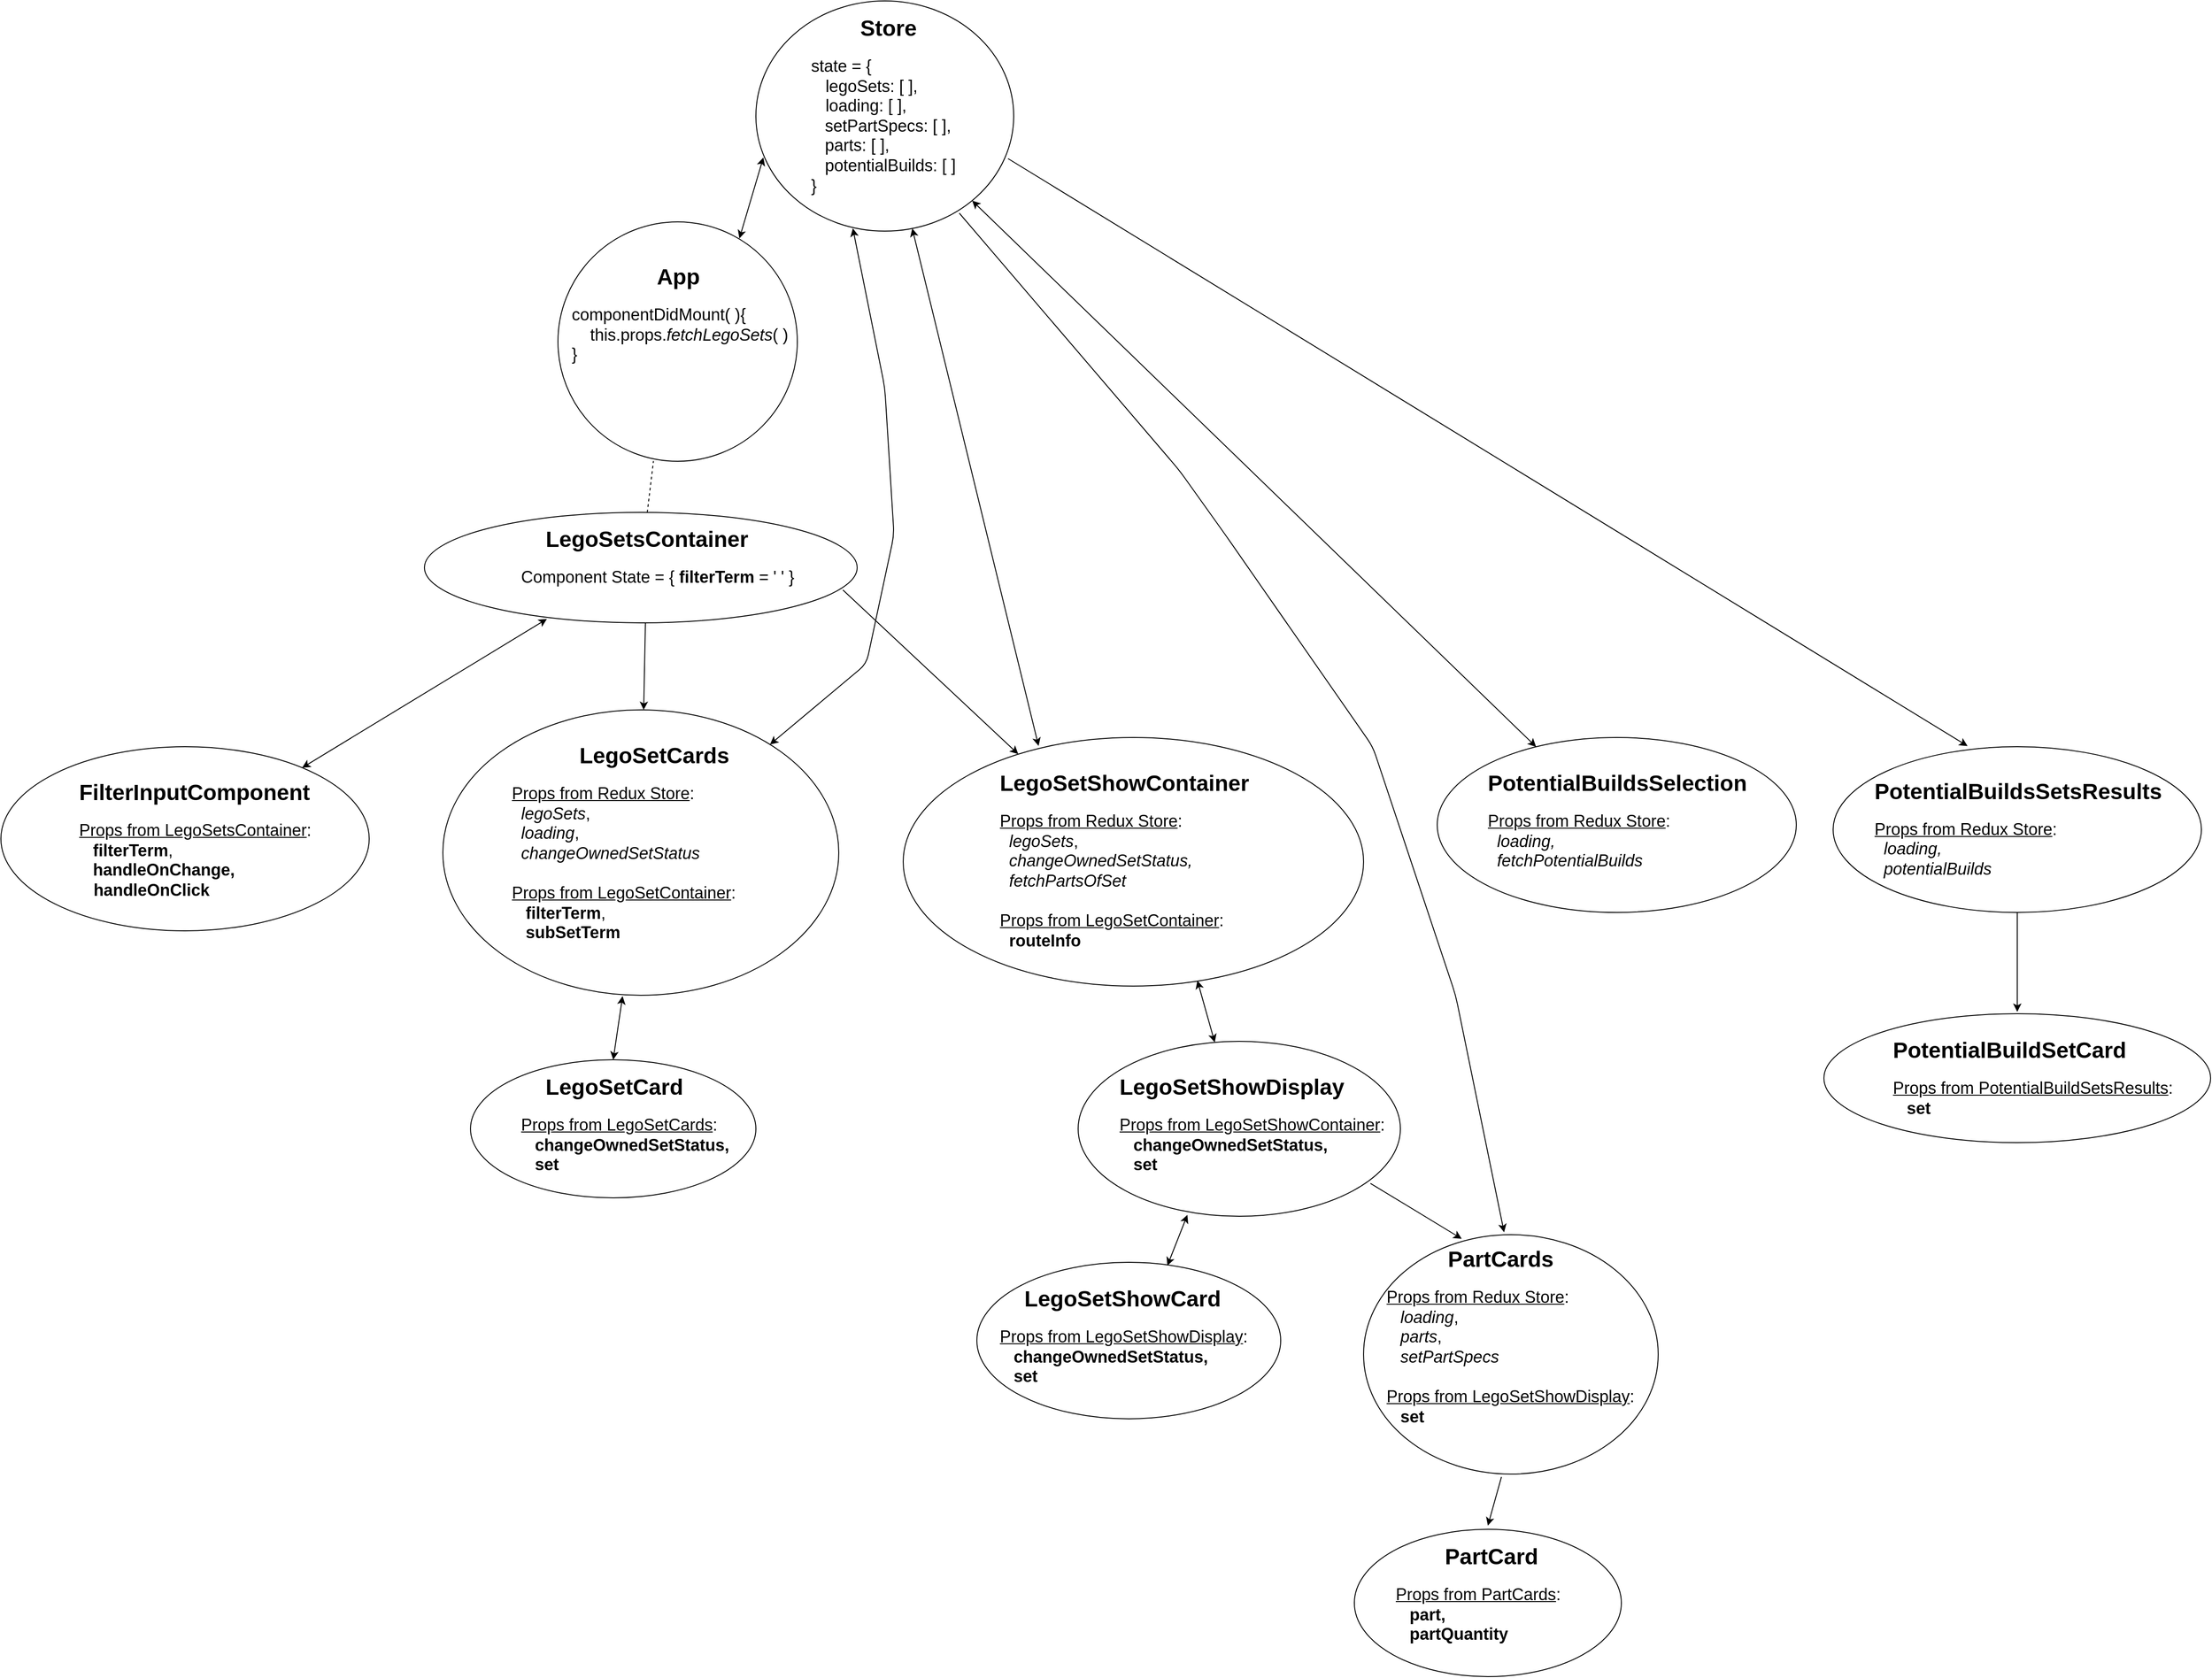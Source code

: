 <mxfile>
    <diagram id="YLBKpWUhR1QM-lBdZ5C1" name="Page-1">
        <mxGraphModel dx="1416" dy="224" grid="1" gridSize="10" guides="1" tooltips="1" connect="1" arrows="1" fold="1" page="1" pageScale="1" pageWidth="850" pageHeight="1100" math="0" shadow="0">
            <root>
                <mxCell id="0"/>
                <mxCell id="1" parent="0"/>
                <mxCell id="16" value="" style="ellipse;whiteSpace=wrap;html=1;" parent="1" vertex="1">
                    <mxGeometry x="550" y="10" width="280" height="250" as="geometry"/>
                </mxCell>
                <mxCell id="17" value="&lt;h1&gt;&amp;nbsp; &amp;nbsp; &amp;nbsp; &amp;nbsp; Store&lt;/h1&gt;&lt;div&gt;&lt;font&gt;&lt;font style=&quot;font-size: 18px&quot;&gt;&lt;span style=&quot;text-align: center&quot;&gt;state =&amp;nbsp;&lt;/span&gt;&lt;span style=&quot;text-align: center&quot;&gt;{&lt;/span&gt;&lt;br style=&quot;text-align: center&quot;&gt;&lt;/font&gt;&lt;span style=&quot;text-align: center ; font-size: 14px&quot;&gt;&amp;nbsp; &amp;nbsp;&amp;nbsp;&lt;/span&gt;&lt;span style=&quot;text-align: center&quot;&gt;&lt;font style=&quot;font-size: 18px&quot;&gt;legoSets: [ ],&lt;/font&gt;&lt;/span&gt;&lt;br style=&quot;text-align: center&quot;&gt;&lt;span style=&quot;text-align: center ; font-size: 14px&quot;&gt;&amp;nbsp; &amp;nbsp;&amp;nbsp;&lt;/span&gt;&lt;span style=&quot;text-align: center&quot;&gt;&lt;font style=&quot;font-size: 18px&quot;&gt;loading: [ ],&lt;/font&gt;&lt;/span&gt;&lt;br style=&quot;text-align: center&quot;&gt;&lt;font style=&quot;font-size: 18px&quot;&gt;&lt;span style=&quot;text-align: center&quot;&gt;&amp;nbsp; &amp;nbsp;setPartSpecs: [ ],&lt;/span&gt;&lt;br style=&quot;text-align: center&quot;&gt;&lt;/font&gt;&lt;font style=&quot;font-size: 18px&quot;&gt;&lt;span style=&quot;text-align: center&quot;&gt;&amp;nbsp; &amp;nbsp;parts: [ ],&lt;/span&gt;&lt;br style=&quot;text-align: center&quot;&gt;&lt;/font&gt;&lt;font style=&quot;font-size: 18px&quot;&gt;&lt;span style=&quot;text-align: center&quot;&gt;&amp;nbsp; &amp;nbsp;potentialBuilds: [ ]&lt;/span&gt;&lt;br style=&quot;text-align: center&quot;&gt;&lt;/font&gt;&lt;span style=&quot;text-align: center&quot;&gt;&lt;font style=&quot;font-size: 18px&quot;&gt;}&lt;/font&gt;&lt;/span&gt;&lt;/font&gt;&lt;br&gt;&lt;/div&gt;" style="text;html=1;strokeColor=none;fillColor=none;spacing=5;spacingTop=-20;whiteSpace=wrap;overflow=hidden;rounded=0;" parent="1" vertex="1">
                    <mxGeometry x="605" y="20" width="190" height="210" as="geometry"/>
                </mxCell>
                <mxCell id="18" value="" style="ellipse;whiteSpace=wrap;html=1;" parent="1" vertex="1">
                    <mxGeometry x="190" y="565.46" width="470" height="120" as="geometry"/>
                </mxCell>
                <mxCell id="19" value="&lt;h1&gt;&amp;nbsp; &amp;nbsp; &amp;nbsp; &amp;nbsp; &amp;nbsp; &amp;nbsp; &amp;nbsp; &amp;nbsp; &amp;nbsp; &amp;nbsp;LegoSetsContainer&lt;/h1&gt;&lt;div&gt;&amp;nbsp; &amp;nbsp; &amp;nbsp; &amp;nbsp; &amp;nbsp; &amp;nbsp; &amp;nbsp; &amp;nbsp; &amp;nbsp; &amp;nbsp; &amp;nbsp; &amp;nbsp; &amp;nbsp; &amp;nbsp; &amp;nbsp; &lt;font style=&quot;font-size: 18px&quot;&gt;Component S&lt;font&gt;tate = {&amp;nbsp;&lt;/font&gt;&lt;span&gt;&lt;b&gt;filterTerm&lt;/b&gt;&lt;/span&gt;&lt;span&gt; = ' '&amp;nbsp;&lt;/span&gt;&lt;span&gt;}&lt;/span&gt;&lt;/font&gt;&lt;/div&gt;" style="text;html=1;strokeColor=none;fillColor=none;spacing=5;spacingTop=-20;whiteSpace=wrap;overflow=hidden;rounded=0;" parent="1" vertex="1">
                    <mxGeometry x="190" y="575.46" width="460" height="80" as="geometry"/>
                </mxCell>
                <mxCell id="21" value="" style="endArrow=none;dashed=1;html=1;entryX=0.399;entryY=0.999;entryDx=0;entryDy=0;entryPerimeter=0;" parent="1" source="18" target="25" edge="1">
                    <mxGeometry width="50" height="50" relative="1" as="geometry">
                        <mxPoint x="490" y="584.46" as="sourcePoint"/>
                        <mxPoint x="416.64" y="530" as="targetPoint"/>
                    </mxGeometry>
                </mxCell>
                <mxCell id="22" value="" style="ellipse;whiteSpace=wrap;html=1;" parent="1" vertex="1">
                    <mxGeometry x="-270" y="820" width="400" height="200" as="geometry"/>
                </mxCell>
                <mxCell id="23" value="&lt;h1&gt;FilterInputComponent&lt;/h1&gt;&lt;div&gt;&lt;div&gt;&lt;font style=&quot;font-size: 18px&quot;&gt;&lt;u&gt;Props from LegoSetsContainer&lt;/u&gt;:&lt;br&gt;&lt;/font&gt;&lt;/div&gt;&lt;div&gt;&lt;font style=&quot;font-size: 18px&quot;&gt;&lt;i&gt;&amp;nbsp; &amp;nbsp;&lt;/i&gt;&lt;b&gt;filterTerm&lt;/b&gt;,&amp;nbsp;&lt;/font&gt;&lt;/div&gt;&lt;div&gt;&lt;font style=&quot;font-size: 18px&quot;&gt;&lt;i&gt;&amp;nbsp; &amp;nbsp;&lt;/i&gt;&lt;/font&gt;&lt;span&gt;&lt;b&gt;&lt;font style=&quot;font-size: 18px&quot;&gt;handleOnChange&lt;/font&gt;&lt;/b&gt;&lt;/span&gt;&lt;span&gt;&lt;b&gt;&lt;font style=&quot;font-size: 18px&quot;&gt;,&lt;/font&gt;&lt;/b&gt;&lt;span style=&quot;font-size: 14px&quot;&gt;&amp;nbsp;&lt;/span&gt;&lt;/span&gt;&lt;/div&gt;&lt;/div&gt;&lt;div&gt;&lt;span&gt;&lt;span style=&quot;font-size: 14px&quot;&gt;&amp;nbsp; &amp;nbsp;&amp;nbsp;&lt;/span&gt;&lt;font style=&quot;font-size: 18px&quot;&gt;&lt;b&gt;handleOnClick&lt;/b&gt;&lt;/font&gt;&lt;/span&gt;&lt;/div&gt;" style="text;html=1;strokeColor=none;fillColor=none;spacing=5;spacingTop=-20;whiteSpace=wrap;overflow=hidden;rounded=0;" parent="1" vertex="1">
                    <mxGeometry x="-190" y="850" width="280" height="150" as="geometry"/>
                </mxCell>
                <mxCell id="24" value="" style="endArrow=classic;startArrow=classic;html=1;entryX=0.283;entryY=0.965;entryDx=0;entryDy=0;entryPerimeter=0;" parent="1" source="22" target="18" edge="1">
                    <mxGeometry width="50" height="50" relative="1" as="geometry">
                        <mxPoint x="720" y="680" as="sourcePoint"/>
                        <mxPoint x="610" y="690" as="targetPoint"/>
                    </mxGeometry>
                </mxCell>
                <mxCell id="25" value="" style="ellipse;whiteSpace=wrap;html=1;aspect=fixed;" parent="1" vertex="1">
                    <mxGeometry x="335" y="250" width="260" height="260" as="geometry"/>
                </mxCell>
                <mxCell id="26" value="&lt;h1&gt;&amp;nbsp; &amp;nbsp; &amp;nbsp; &amp;nbsp; &amp;nbsp; &amp;nbsp; &amp;nbsp; App&lt;/h1&gt;&lt;div&gt;&lt;font style=&quot;font-size: 18px&quot;&gt;componentDidMount( ){&lt;/font&gt;&lt;/div&gt;&lt;div&gt;&lt;font style=&quot;font-size: 18px&quot;&gt;&amp;nbsp; &amp;nbsp; this.props.&lt;i&gt;fetchLegoSets&lt;/i&gt;( )&lt;/font&gt;&lt;/div&gt;&lt;div&gt;&lt;font style=&quot;font-size: 18px&quot;&gt;}&lt;/font&gt;&lt;/div&gt;" style="text;html=1;strokeColor=none;fillColor=none;spacing=5;spacingTop=-20;whiteSpace=wrap;overflow=hidden;rounded=0;" parent="1" vertex="1">
                    <mxGeometry x="345" y="290" width="260" height="140" as="geometry"/>
                </mxCell>
                <mxCell id="28" value="" style="ellipse;whiteSpace=wrap;html=1;" parent="1" vertex="1">
                    <mxGeometry x="210" y="780" width="430" height="310" as="geometry"/>
                </mxCell>
                <mxCell id="29" value="" style="endArrow=classic;startArrow=classic;html=1;entryX=0.029;entryY=0.68;entryDx=0;entryDy=0;entryPerimeter=0;exitX=0.758;exitY=0.069;exitDx=0;exitDy=0;exitPerimeter=0;" parent="1" source="25" target="16" edge="1">
                    <mxGeometry width="50" height="50" relative="1" as="geometry">
                        <mxPoint x="575" y="650" as="sourcePoint"/>
                        <mxPoint x="601" y="229.75" as="targetPoint"/>
                    </mxGeometry>
                </mxCell>
                <mxCell id="30" value="" style="endArrow=classic;startArrow=classic;html=1;exitX=0.376;exitY=0.988;exitDx=0;exitDy=0;exitPerimeter=0;" parent="1" source="16" target="28" edge="1">
                    <mxGeometry width="50" height="50" relative="1" as="geometry">
                        <mxPoint x="580" y="660" as="sourcePoint"/>
                        <mxPoint x="630" y="610" as="targetPoint"/>
                        <Array as="points">
                            <mxPoint x="690" y="430"/>
                            <mxPoint x="700" y="590"/>
                            <mxPoint x="670" y="730"/>
                        </Array>
                    </mxGeometry>
                </mxCell>
                <mxCell id="31" value="&lt;h1&gt;&amp;nbsp; &amp;nbsp; &amp;nbsp; &amp;nbsp; &amp;nbsp; &amp;nbsp;LegoSetCards&lt;/h1&gt;&lt;div&gt;&lt;font style=&quot;font-size: 18px&quot;&gt;&lt;u&gt;Props from Redux Store&lt;/u&gt;:&amp;nbsp;&lt;/font&gt;&lt;/div&gt;&lt;div&gt;&lt;font style=&quot;font-size: 18px&quot;&gt;&amp;nbsp; &lt;i&gt;legoSets&lt;/i&gt;,&lt;/font&gt;&lt;/div&gt;&lt;div&gt;&lt;font style=&quot;font-size: 18px&quot;&gt;&amp;nbsp; &lt;i&gt;loading&lt;/i&gt;,&lt;/font&gt;&lt;/div&gt;&lt;div&gt;&lt;font style=&quot;font-size: 18px&quot;&gt;&amp;nbsp; &lt;i&gt;changeOwnedSetStatus&lt;/i&gt;&lt;/font&gt;&lt;/div&gt;&lt;div&gt;&lt;font style=&quot;font-size: 18px&quot;&gt;&amp;nbsp; &amp;nbsp;&lt;/font&gt;&lt;/div&gt;&lt;div&gt;&lt;font style=&quot;font-size: 18px&quot;&gt;&lt;u&gt;Props from LegoSetContainer&lt;/u&gt;:&lt;br&gt;&lt;/font&gt;&lt;/div&gt;&lt;div&gt;&lt;font style=&quot;font-size: 18px&quot;&gt;&lt;i&gt;&amp;nbsp; &amp;nbsp;&lt;/i&gt;&lt;span&gt;&lt;b&gt;filterTerm&lt;/b&gt;&lt;/span&gt;&lt;span&gt;,&amp;nbsp;&lt;/span&gt;&lt;/font&gt;&lt;/div&gt;&lt;div&gt;&lt;font style=&quot;font-size: 18px&quot;&gt;&lt;i&gt;&amp;nbsp; &amp;nbsp;&lt;/i&gt;&lt;span&gt;&lt;b&gt;subSetTerm&lt;/b&gt;&lt;/span&gt;&lt;span&gt;&amp;nbsp;&lt;/span&gt;&lt;/font&gt;&lt;/div&gt;" style="text;html=1;strokeColor=none;fillColor=none;spacing=5;spacingTop=-20;whiteSpace=wrap;overflow=hidden;rounded=0;" parent="1" vertex="1">
                    <mxGeometry x="280" y="810" width="280" height="240" as="geometry"/>
                </mxCell>
                <mxCell id="32" value="" style="endArrow=classic;html=1;" parent="1" target="28" edge="1">
                    <mxGeometry width="50" height="50" relative="1" as="geometry">
                        <mxPoint x="430" y="686" as="sourcePoint"/>
                        <mxPoint x="740" y="690" as="targetPoint"/>
                    </mxGeometry>
                </mxCell>
                <mxCell id="33" value="" style="ellipse;whiteSpace=wrap;html=1;" parent="1" vertex="1">
                    <mxGeometry x="710" y="810" width="500" height="270" as="geometry"/>
                </mxCell>
                <mxCell id="34" value="&lt;h1&gt;LegoSetShowContainer&lt;/h1&gt;&lt;div&gt;&lt;div&gt;&lt;font style=&quot;font-size: 18px&quot;&gt;&lt;u&gt;Props from Redux Store&lt;/u&gt;:&amp;nbsp;&lt;/font&gt;&lt;/div&gt;&lt;div&gt;&lt;font style=&quot;font-size: 18px&quot;&gt;&amp;nbsp;&amp;nbsp;&lt;i&gt;legoSets&lt;/i&gt;,&lt;/font&gt;&lt;/div&gt;&lt;/div&gt;&lt;div&gt;&lt;font style=&quot;font-size: 18px&quot;&gt;&amp;nbsp; &lt;i&gt;changeOwnedSetStatus,&lt;/i&gt;&lt;/font&gt;&lt;/div&gt;&lt;div&gt;&lt;font style=&quot;font-size: 18px&quot;&gt;&lt;i&gt;&amp;nbsp; fetchPartsOfSet&lt;/i&gt;&lt;/font&gt;&lt;/div&gt;&lt;div&gt;&lt;font style=&quot;font-size: 18px&quot;&gt;&lt;i&gt;&lt;br&gt;&lt;/i&gt;&lt;/font&gt;&lt;/div&gt;&lt;div&gt;&lt;font style=&quot;font-size: 18px&quot;&gt;&lt;u&gt;Props from LegoSetContainer&lt;/u&gt;:&lt;i&gt;&lt;br&gt;&lt;/i&gt;&lt;/font&gt;&lt;/div&gt;&lt;div&gt;&lt;font style=&quot;font-size: 18px&quot;&gt;&amp;nbsp; &lt;b&gt;routeInfo&lt;/b&gt;&lt;/font&gt;&lt;/div&gt;" style="text;html=1;strokeColor=none;fillColor=none;spacing=5;spacingTop=-20;whiteSpace=wrap;overflow=hidden;rounded=0;" parent="1" vertex="1">
                    <mxGeometry x="810" y="840" width="310" height="220" as="geometry"/>
                </mxCell>
                <mxCell id="35" value="" style="endArrow=classic;html=1;exitX=0.967;exitY=0.702;exitDx=0;exitDy=0;exitPerimeter=0;" parent="1" source="18" target="33" edge="1">
                    <mxGeometry width="50" height="50" relative="1" as="geometry">
                        <mxPoint x="890" y="730" as="sourcePoint"/>
                        <mxPoint x="940" y="680" as="targetPoint"/>
                    </mxGeometry>
                </mxCell>
                <mxCell id="36" value="" style="endArrow=classic;startArrow=classic;html=1;exitX=0.294;exitY=0.034;exitDx=0;exitDy=0;exitPerimeter=0;" parent="1" source="33" target="16" edge="1">
                    <mxGeometry width="50" height="50" relative="1" as="geometry">
                        <mxPoint x="770" y="520" as="sourcePoint"/>
                        <mxPoint x="820" y="470" as="targetPoint"/>
                    </mxGeometry>
                </mxCell>
                <mxCell id="41" value="" style="ellipse;whiteSpace=wrap;html=1;" parent="1" vertex="1">
                    <mxGeometry x="1290" y="810" width="390" height="190" as="geometry"/>
                </mxCell>
                <mxCell id="42" value="&lt;h1&gt;PotentialBuildsSelection&amp;nbsp;&lt;/h1&gt;&lt;h1&gt;&lt;div style=&quot;font-size: 12px ; font-weight: 400&quot;&gt;&lt;div&gt;&lt;font style=&quot;font-size: 18px&quot;&gt;&lt;u&gt;Props from Redux Store&lt;/u&gt;:&amp;nbsp;&lt;/font&gt;&lt;/div&gt;&lt;div&gt;&lt;font style=&quot;font-size: 18px&quot;&gt;&amp;nbsp; &lt;i&gt;loading,&lt;/i&gt;&lt;/font&gt;&lt;/div&gt;&lt;/div&gt;&lt;div style=&quot;font-size: 12px ; font-weight: 400&quot;&gt;&lt;font style=&quot;font-size: 18px&quot;&gt;&amp;nbsp;&lt;/font&gt;&lt;i style=&quot;font-size: 18px&quot;&gt;&amp;nbsp;fetchPotentialBuilds&lt;/i&gt;&lt;/div&gt;&lt;/h1&gt;&lt;div&gt;&lt;span style=&quot;font-size: 18px ; font-weight: normal&quot;&gt;&lt;br&gt;&lt;/span&gt;&lt;/div&gt;&lt;div&gt;&lt;span style=&quot;font-size: 18px ; font-weight: normal&quot;&gt;&lt;br&gt;&lt;/span&gt;&lt;/div&gt;" style="text;html=1;strokeColor=none;fillColor=none;spacing=5;spacingTop=-20;whiteSpace=wrap;overflow=hidden;rounded=0;" parent="1" vertex="1">
                    <mxGeometry x="1340" y="840" width="320" height="130" as="geometry"/>
                </mxCell>
                <mxCell id="43" value="" style="endArrow=classic;startArrow=classic;html=1;" parent="1" source="16" target="41" edge="1">
                    <mxGeometry width="50" height="50" relative="1" as="geometry">
                        <mxPoint x="1270" y="730" as="sourcePoint"/>
                        <mxPoint x="1320" y="680" as="targetPoint"/>
                    </mxGeometry>
                </mxCell>
                <mxCell id="44" value="" style="ellipse;whiteSpace=wrap;html=1;" parent="1" vertex="1">
                    <mxGeometry x="1720" y="820" width="400" height="180" as="geometry"/>
                </mxCell>
                <mxCell id="45" value="&lt;h1&gt;&amp;nbsp; PotentialBuildsSetsResults&amp;nbsp;&lt;/h1&gt;&lt;h1&gt;&lt;div style=&quot;font-size: 12px ; font-weight: 400&quot;&gt;&lt;div&gt;&lt;font style=&quot;font-size: 18px&quot;&gt;&lt;u&gt;Props from Redux Store&lt;/u&gt;:&amp;nbsp;&lt;/font&gt;&lt;/div&gt;&lt;div&gt;&lt;font style=&quot;font-size: 18px&quot;&gt;&amp;nbsp;&amp;nbsp;&lt;/font&gt;&lt;i style=&quot;font-size: 18px&quot;&gt;loading,&lt;/i&gt;&lt;/div&gt;&lt;/div&gt;&lt;div style=&quot;font-size: 12px ; font-weight: 400&quot;&gt;&lt;font style=&quot;font-size: 18px&quot;&gt;&amp;nbsp;&amp;nbsp;&lt;i&gt;potentialBuilds&lt;/i&gt;&lt;/font&gt;&lt;/div&gt;&lt;/h1&gt;&lt;div&gt;&lt;span style=&quot;font-size: 18px ; font-weight: normal&quot;&gt;&lt;br&gt;&lt;/span&gt;&lt;/div&gt;&lt;div&gt;&lt;span style=&quot;font-size: 18px ; font-weight: normal&quot;&gt;&lt;br&gt;&lt;/span&gt;&lt;/div&gt;" style="text;html=1;strokeColor=none;fillColor=none;spacing=5;spacingTop=-20;whiteSpace=wrap;overflow=hidden;rounded=0;" parent="1" vertex="1">
                    <mxGeometry x="1760" y="820" width="340" height="160" as="geometry"/>
                </mxCell>
                <mxCell id="47" style="edgeStyle=orthogonalEdgeStyle;rounded=0;orthogonalLoop=1;jettySize=auto;html=1;exitX=0.5;exitY=1;exitDx=0;exitDy=0;" parent="1" source="44" target="44" edge="1">
                    <mxGeometry relative="1" as="geometry"/>
                </mxCell>
                <mxCell id="48" value="" style="endArrow=classic;html=1;entryX=0.365;entryY=-0.004;entryDx=0;entryDy=0;entryPerimeter=0;exitX=0.978;exitY=0.685;exitDx=0;exitDy=0;exitPerimeter=0;" parent="1" source="16" target="44" edge="1">
                    <mxGeometry width="50" height="50" relative="1" as="geometry">
                        <mxPoint x="1080" y="530" as="sourcePoint"/>
                        <mxPoint x="1130" y="480" as="targetPoint"/>
                    </mxGeometry>
                </mxCell>
                <mxCell id="49" value="" style="ellipse;whiteSpace=wrap;html=1;" parent="1" vertex="1">
                    <mxGeometry x="1710" y="1110" width="420" height="140" as="geometry"/>
                </mxCell>
                <mxCell id="50" value="&lt;h1&gt;PotentialBuildSetCard&lt;/h1&gt;&lt;div&gt;&lt;div&gt;&lt;font style=&quot;font-size: 18px&quot;&gt;&lt;u&gt;Props from PotentialBuildSetsResults&lt;/u&gt;:&lt;i&gt;&lt;br&gt;&lt;/i&gt;&lt;/font&gt;&lt;/div&gt;&lt;/div&gt;&lt;div&gt;&lt;font style=&quot;font-size: 18px&quot;&gt;&amp;nbsp; &amp;nbsp;&lt;b&gt;set&lt;/b&gt;&lt;/font&gt;&lt;/div&gt;" style="text;html=1;strokeColor=none;fillColor=none;spacing=5;spacingTop=-20;whiteSpace=wrap;overflow=hidden;rounded=0;" parent="1" vertex="1">
                    <mxGeometry x="1780" y="1130" width="320" height="120" as="geometry"/>
                </mxCell>
                <mxCell id="51" value="" style="endArrow=classic;html=1;exitX=0.5;exitY=1;exitDx=0;exitDy=0;" parent="1" source="44" edge="1">
                    <mxGeometry width="50" height="50" relative="1" as="geometry">
                        <mxPoint x="1610" y="1250" as="sourcePoint"/>
                        <mxPoint x="1920" y="1108" as="targetPoint"/>
                    </mxGeometry>
                </mxCell>
                <mxCell id="52" value="" style="ellipse;whiteSpace=wrap;html=1;" parent="1" vertex="1">
                    <mxGeometry x="900" y="1140" width="350" height="190" as="geometry"/>
                </mxCell>
                <mxCell id="53" value="&lt;h1&gt;LegoSetShowDisplay&lt;/h1&gt;&lt;div&gt;&lt;div&gt;&lt;font style=&quot;font-size: 18px&quot;&gt;&lt;u&gt;Props from LegoSetShowContainer&lt;/u&gt;:&lt;/font&gt;&lt;/div&gt;&lt;/div&gt;&lt;div&gt;&lt;font style=&quot;font-size: 18px&quot;&gt;&lt;b&gt;&amp;nbsp; &amp;nbsp;changeOwnedSetStatus,&lt;/b&gt;&lt;/font&gt;&lt;/div&gt;&lt;div&gt;&lt;font style=&quot;font-size: 18px&quot;&gt;&lt;b&gt;&amp;nbsp; &amp;nbsp;set&lt;/b&gt;&lt;/font&gt;&lt;/div&gt;&lt;div&gt;&lt;font style=&quot;font-size: 18px&quot;&gt;&lt;b&gt;&lt;br&gt;&lt;/b&gt;&lt;/font&gt;&lt;/div&gt;&lt;div&gt;&lt;font style=&quot;font-size: 18px&quot;&gt;&lt;br&gt;&lt;/font&gt;&lt;/div&gt;" style="text;html=1;strokeColor=none;fillColor=none;spacing=5;spacingTop=-20;whiteSpace=wrap;overflow=hidden;rounded=0;" parent="1" vertex="1">
                    <mxGeometry x="940" y="1170" width="300" height="120" as="geometry"/>
                </mxCell>
                <mxCell id="54" value="" style="endArrow=classic;startArrow=classic;html=1;entryX=0.639;entryY=0.978;entryDx=0;entryDy=0;entryPerimeter=0;" parent="1" source="52" target="33" edge="1">
                    <mxGeometry width="50" height="50" relative="1" as="geometry">
                        <mxPoint x="1080" y="1250" as="sourcePoint"/>
                        <mxPoint x="1130" y="1200" as="targetPoint"/>
                    </mxGeometry>
                </mxCell>
                <mxCell id="56" value="" style="ellipse;whiteSpace=wrap;html=1;" parent="1" vertex="1">
                    <mxGeometry x="1210" y="1350" width="320" height="260" as="geometry"/>
                </mxCell>
                <mxCell id="57" value="" style="ellipse;whiteSpace=wrap;html=1;" parent="1" vertex="1">
                    <mxGeometry x="790" y="1380" width="330" height="170" as="geometry"/>
                </mxCell>
                <mxCell id="58" value="&lt;h1&gt;&amp;nbsp; &amp;nbsp; LegoSetShowCard&lt;/h1&gt;&lt;div&gt;&lt;div&gt;&lt;div&gt;&lt;font style=&quot;font-size: 18px&quot;&gt;&lt;u&gt;Props from LegoSetShowDisplay&lt;/u&gt;:&lt;i&gt;&lt;br&gt;&lt;/i&gt;&lt;/font&gt;&lt;/div&gt;&lt;/div&gt;&lt;div&gt;&lt;font style=&quot;font-size: 18px&quot;&gt;&amp;nbsp; &amp;nbsp;&lt;/font&gt;&lt;b style=&quot;font-size: 18px&quot;&gt;changeOwnedSetStatus,&lt;/b&gt;&lt;/div&gt;&lt;div&gt;&lt;b style=&quot;font-size: 18px&quot;&gt;&amp;nbsp; &amp;nbsp;set&lt;/b&gt;&lt;/div&gt;&lt;/div&gt;&lt;div&gt;&lt;font style=&quot;font-size: 18px&quot;&gt;&lt;b&gt;&lt;br&gt;&lt;/b&gt;&lt;/font&gt;&lt;/div&gt;" style="text;html=1;strokeColor=none;fillColor=none;spacing=5;spacingTop=-20;whiteSpace=wrap;overflow=hidden;rounded=0;" parent="1" vertex="1">
                    <mxGeometry x="810" y="1400" width="310" height="135" as="geometry"/>
                </mxCell>
                <mxCell id="60" style="edgeStyle=orthogonalEdgeStyle;rounded=0;orthogonalLoop=1;jettySize=auto;html=1;exitX=0.5;exitY=1;exitDx=0;exitDy=0;" parent="1" source="53" target="53" edge="1">
                    <mxGeometry relative="1" as="geometry"/>
                </mxCell>
                <mxCell id="61" value="&lt;h1&gt;&amp;nbsp; &amp;nbsp; &amp;nbsp; &amp;nbsp; &amp;nbsp; PartCards&lt;/h1&gt;&lt;div&gt;&lt;div&gt;&lt;div&gt;&lt;font style=&quot;font-size: 18px&quot;&gt;&lt;u&gt;Props from Redux Store&lt;/u&gt;:&amp;nbsp;&lt;/font&gt;&lt;/div&gt;&lt;div&gt;&lt;font style=&quot;font-size: 18px&quot;&gt;&lt;span&gt;&amp;nbsp; &amp;nbsp;&lt;i&gt;loading&lt;/i&gt;,&amp;nbsp;&lt;/span&gt;&lt;/font&gt;&lt;/div&gt;&lt;div&gt;&lt;font style=&quot;font-size: 18px&quot;&gt;&lt;span&gt;&lt;i&gt;&amp;nbsp; &amp;nbsp;par&lt;/i&gt;&lt;/span&gt;&lt;i&gt;ts&lt;/i&gt;&lt;span&gt;,&lt;/span&gt;&lt;/font&gt;&lt;/div&gt;&lt;div&gt;&lt;font style=&quot;font-size: 18px&quot;&gt;&lt;span&gt;&amp;nbsp; &amp;nbsp;&lt;i&gt;setPartSpecs&lt;/i&gt;&lt;/span&gt;&lt;/font&gt;&lt;/div&gt;&lt;div&gt;&lt;font style=&quot;font-size: 18px&quot;&gt;&lt;span&gt;&lt;i&gt;&lt;br&gt;&lt;/i&gt;&lt;/span&gt;&lt;/font&gt;&lt;/div&gt;&lt;div&gt;&lt;font style=&quot;font-size: 18px&quot;&gt;&lt;u&gt;Props from LegoSetShowDisplay&lt;/u&gt;:&lt;i&gt;&lt;br&gt;&lt;/i&gt;&lt;/font&gt;&lt;/div&gt;&lt;/div&gt;&lt;div&gt;&lt;font style=&quot;font-size: 18px&quot;&gt;&amp;nbsp; &amp;nbsp;&lt;b&gt;set&lt;/b&gt;&lt;/font&gt;&lt;/div&gt;&lt;/div&gt;&lt;div&gt;&lt;font style=&quot;font-size: 18px&quot;&gt;&lt;b&gt;&lt;br&gt;&lt;/b&gt;&lt;/font&gt;&lt;/div&gt;" style="text;html=1;strokeColor=none;fillColor=none;spacing=5;spacingTop=-20;whiteSpace=wrap;overflow=hidden;rounded=0;" parent="1" vertex="1">
                    <mxGeometry x="1230" y="1357" width="300" height="210" as="geometry"/>
                </mxCell>
                <mxCell id="62" value="" style="endArrow=classic;html=1;entryX=0.333;entryY=0.017;entryDx=0;entryDy=0;entryPerimeter=0;exitX=0.907;exitY=0.812;exitDx=0;exitDy=0;exitPerimeter=0;" parent="1" source="52" target="56" edge="1">
                    <mxGeometry width="50" height="50" relative="1" as="geometry">
                        <mxPoint x="1080" y="1250" as="sourcePoint"/>
                        <mxPoint x="1130" y="1200" as="targetPoint"/>
                    </mxGeometry>
                </mxCell>
                <mxCell id="63" value="" style="ellipse;whiteSpace=wrap;html=1;" parent="1" vertex="1">
                    <mxGeometry x="1200" y="1670" width="290" height="160" as="geometry"/>
                </mxCell>
                <mxCell id="64" value="&lt;h1&gt;&amp;nbsp; &amp;nbsp; &amp;nbsp; &amp;nbsp; PartCard&lt;/h1&gt;&lt;div&gt;&lt;div&gt;&lt;div&gt;&lt;font style=&quot;font-size: 18px&quot;&gt;&lt;u&gt;Props from PartCards&lt;/u&gt;:&lt;i&gt;&lt;br&gt;&lt;/i&gt;&lt;/font&gt;&lt;/div&gt;&lt;/div&gt;&lt;div&gt;&lt;font style=&quot;font-size: 18px&quot;&gt;&amp;nbsp; &amp;nbsp;&lt;b&gt;part,&lt;/b&gt;&lt;/font&gt;&lt;/div&gt;&lt;/div&gt;&lt;div&gt;&lt;font style=&quot;font-size: 18px&quot;&gt;&lt;b&gt;&amp;nbsp; &amp;nbsp;partQuantity&lt;/b&gt;&lt;/font&gt;&lt;/div&gt;" style="text;html=1;strokeColor=none;fillColor=none;spacing=5;spacingTop=-20;whiteSpace=wrap;overflow=hidden;rounded=0;" parent="1" vertex="1">
                    <mxGeometry x="1240" y="1680" width="210" height="130" as="geometry"/>
                </mxCell>
                <mxCell id="65" value="" style="endArrow=classic;html=1;exitX=0.468;exitY=1.012;exitDx=0;exitDy=0;exitPerimeter=0;" parent="1" source="56" edge="1">
                    <mxGeometry width="50" height="50" relative="1" as="geometry">
                        <mxPoint x="990" y="1690" as="sourcePoint"/>
                        <mxPoint x="1345" y="1666" as="targetPoint"/>
                    </mxGeometry>
                </mxCell>
                <mxCell id="66" value="" style="endArrow=classic;html=1;entryX=0.477;entryY=-0.01;entryDx=0;entryDy=0;entryPerimeter=0;exitX=0.789;exitY=0.922;exitDx=0;exitDy=0;exitPerimeter=0;" parent="1" source="16" target="56" edge="1">
                    <mxGeometry width="50" height="50" relative="1" as="geometry">
                        <mxPoint x="1380" y="850" as="sourcePoint"/>
                        <mxPoint x="1430" y="800" as="targetPoint"/>
                        <Array as="points">
                            <mxPoint x="1010" y="520"/>
                            <mxPoint x="1060" y="590"/>
                            <mxPoint x="1220" y="820"/>
                            <mxPoint x="1310" y="1090"/>
                        </Array>
                    </mxGeometry>
                </mxCell>
                <mxCell id="67" value="" style="endArrow=classic;startArrow=classic;html=1;exitX=0.627;exitY=0.021;exitDx=0;exitDy=0;exitPerimeter=0;entryX=0.339;entryY=0.992;entryDx=0;entryDy=0;entryPerimeter=0;" edge="1" parent="1" source="57" target="52">
                    <mxGeometry width="50" height="50" relative="1" as="geometry">
                        <mxPoint x="1050" y="1360" as="sourcePoint"/>
                        <mxPoint x="1100" y="1310" as="targetPoint"/>
                    </mxGeometry>
                </mxCell>
                <mxCell id="68" value="" style="ellipse;whiteSpace=wrap;html=1;" vertex="1" parent="1">
                    <mxGeometry x="240" y="1160" width="310" height="150" as="geometry"/>
                </mxCell>
                <mxCell id="69" value="&lt;h1&gt;&amp;nbsp; &amp;nbsp; LegoSetCard&lt;/h1&gt;&lt;div&gt;&lt;div&gt;&lt;font style=&quot;font-size: 18px&quot;&gt;&lt;u&gt;Props from LegoSetCards&lt;/u&gt;:&lt;br&gt;&lt;/font&gt;&lt;/div&gt;&lt;/div&gt;&lt;div&gt;&lt;font style=&quot;font-size: 18px&quot;&gt;&amp;nbsp; &amp;nbsp;&lt;b&gt;changeOwnedSetStatus,&lt;/b&gt;&lt;/font&gt;&lt;/div&gt;&lt;div&gt;&lt;font style=&quot;font-size: 18px&quot;&gt;&lt;b&gt;&amp;nbsp; &amp;nbsp;set&lt;/b&gt;&lt;/font&gt;&lt;/div&gt;&lt;div&gt;&lt;font style=&quot;font-size: 18px&quot;&gt;&lt;br&gt;&lt;/font&gt;&lt;/div&gt;" style="text;html=1;strokeColor=none;fillColor=none;spacing=5;spacingTop=-20;whiteSpace=wrap;overflow=hidden;rounded=0;" vertex="1" parent="1">
                    <mxGeometry x="290" y="1170" width="260" height="120" as="geometry"/>
                </mxCell>
                <mxCell id="70" value="" style="endArrow=classic;startArrow=classic;html=1;entryX=0.454;entryY=1.003;entryDx=0;entryDy=0;entryPerimeter=0;exitX=0.5;exitY=0;exitDx=0;exitDy=0;" edge="1" parent="1" source="68" target="28">
                    <mxGeometry width="50" height="50" relative="1" as="geometry">
                        <mxPoint x="610" y="1320" as="sourcePoint"/>
                        <mxPoint x="650" y="1200" as="targetPoint"/>
                    </mxGeometry>
                </mxCell>
            </root>
        </mxGraphModel>
    </diagram>
</mxfile>